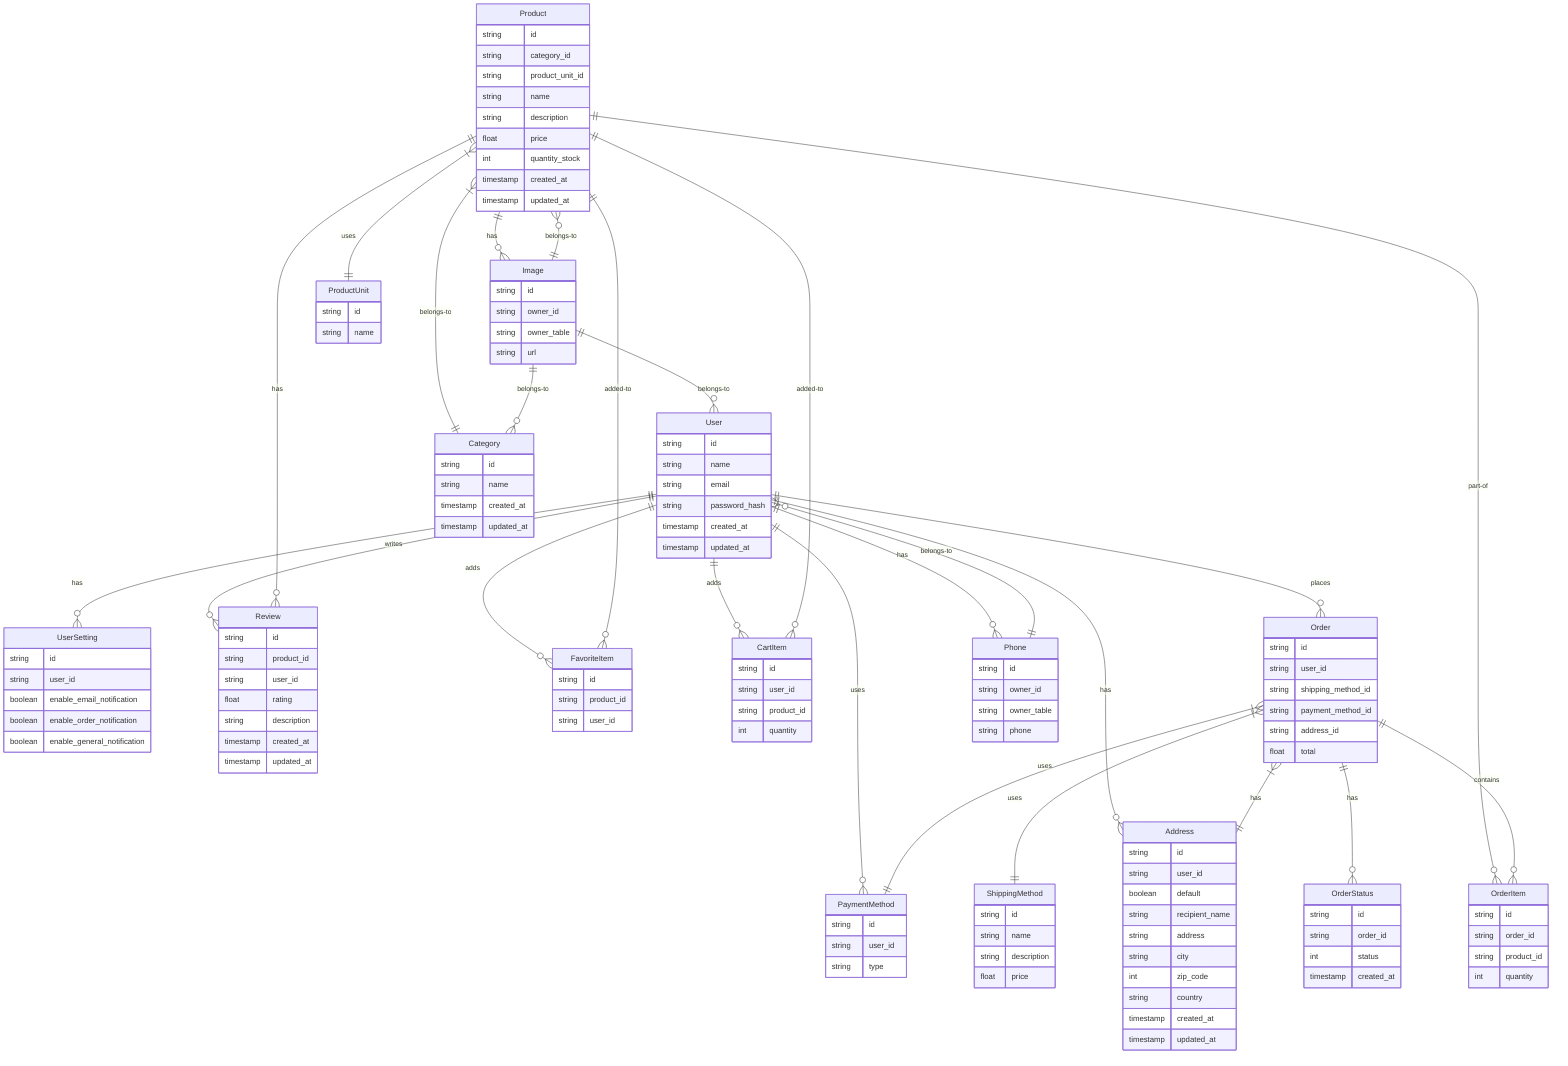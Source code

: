 erDiagram
    User ||--o{ UserSetting : has
    User ||--o{ Address : has
    User ||--o{ Review : writes
    User ||--o{ FavoriteItem : adds
    User ||--o{ CartItem : adds
    User ||--o{ Order : places
    User ||--o{ PaymentMethod : uses
    User ||--o{ Phone : has

    Product ||--o{ Review : has
    Product ||--o{ FavoriteItem : added-to
    Product ||--o{ CartItem : added-to
    Product ||--o{ OrderItem : part-of
    Product ||--o{ Image : has
    Product }|--|| Category : belongs-to
    Product }|--|| ProductUnit : uses

    Order ||--o{ OrderItem : contains
    Order ||--o{ OrderStatus : has
    Order }|--|| ShippingMethod : uses
    Order }|--|| PaymentMethod : uses
    Order }|--|| Address : has

    Image ||--o{ Product : belongs-to
    Image ||--o{ Category : belongs-to
    Image ||--o{ User : belongs-to

    Phone ||--o{ User : belongs-to
    

    User {
        string id
        string name
        string email
        string password_hash
        timestamp created_at
        timestamp updated_at
    }

    UserSetting {
        string id
        string user_id
        boolean enable_email_notification
        boolean enable_order_notification
        boolean enable_general_notification
    }

    FavoriteItem {
        string id
        string product_id
        string user_id
    }

    Review {
        string id
        string product_id
        string user_id
        float rating
        string description
        timestamp created_at
        timestamp updated_at
    }

    Product {
        string id
        string category_id
        string product_unit_id
        string name
        string description
        float price
        int quantity_stock
        timestamp created_at
        timestamp updated_at
    }

    ProductUnit {
        string id
        string name
    }

    Category {
        string id
        string name
        timestamp created_at
        timestamp updated_at
    }

    Address {
        string id
        string user_id
        boolean default
        string recipient_name
        string address
        string city
        int zip_code
        string country
        timestamp created_at
        timestamp updated_at
    }

    PaymentMethod {
        string id
        string user_id
        string type
    }

    ShippingMethod {
        string id
        string name
        string description
        float price
    }

    CartItem {
        string id
        string user_id
        string product_id
        int quantity
    }

    Image {
        string id
        string owner_id
        string owner_table
        string url
    }

    Order {
        string id
        string user_id
        string shipping_method_id
        string payment_method_id
        string address_id
        float total
    }

    OrderItem {
        string id
        string order_id
        string product_id
        int quantity
    }

    OrderStatus {
        string id
        string order_id
        int status
        timestamp created_at
    }

    Phone {
        string id
        string owner_id
        string owner_table
        string phone
    }